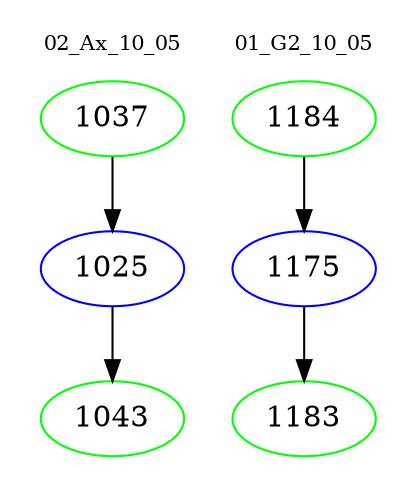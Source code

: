 digraph{
subgraph cluster_0 {
color = white
label = "02_Ax_10_05";
fontsize=10;
T0_1037 [label="1037", color="green"]
T0_1037 -> T0_1025 [color="black"]
T0_1025 [label="1025", color="blue"]
T0_1025 -> T0_1043 [color="black"]
T0_1043 [label="1043", color="green"]
}
subgraph cluster_1 {
color = white
label = "01_G2_10_05";
fontsize=10;
T1_1184 [label="1184", color="green"]
T1_1184 -> T1_1175 [color="black"]
T1_1175 [label="1175", color="blue"]
T1_1175 -> T1_1183 [color="black"]
T1_1183 [label="1183", color="green"]
}
}
